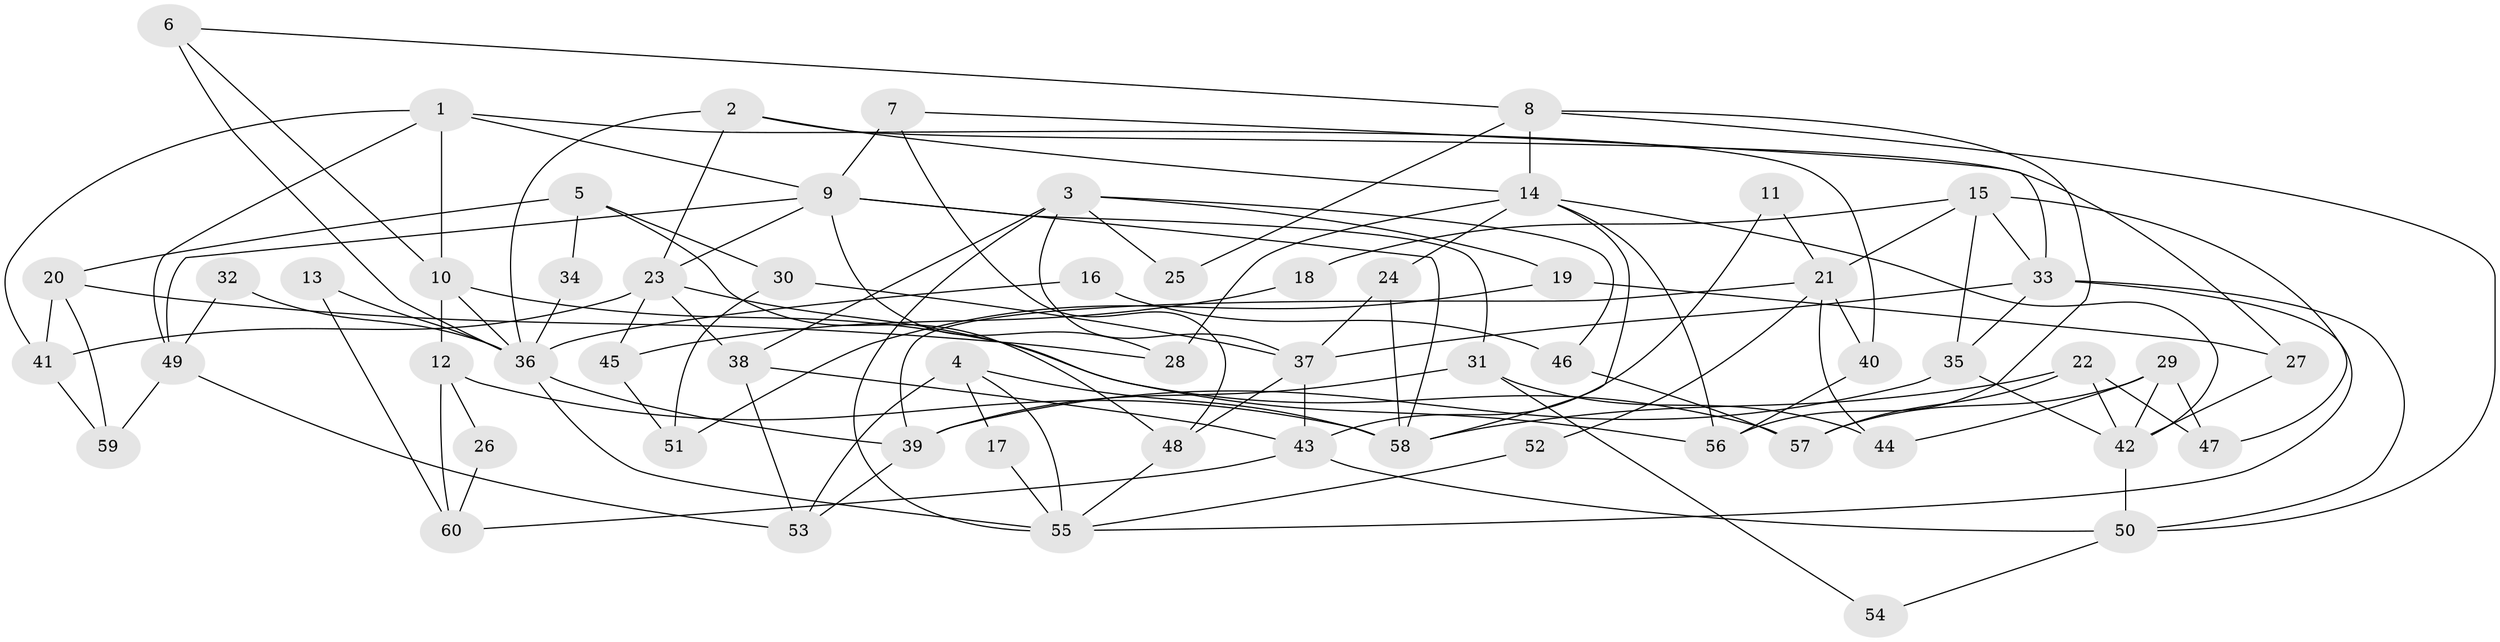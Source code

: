 // coarse degree distribution, {6: 0.1388888888888889, 5: 0.16666666666666666, 7: 0.19444444444444445, 4: 0.19444444444444445, 8: 0.08333333333333333, 2: 0.1388888888888889, 3: 0.08333333333333333}
// Generated by graph-tools (version 1.1) at 2025/52/02/27/25 19:52:02]
// undirected, 60 vertices, 120 edges
graph export_dot {
graph [start="1"]
  node [color=gray90,style=filled];
  1;
  2;
  3;
  4;
  5;
  6;
  7;
  8;
  9;
  10;
  11;
  12;
  13;
  14;
  15;
  16;
  17;
  18;
  19;
  20;
  21;
  22;
  23;
  24;
  25;
  26;
  27;
  28;
  29;
  30;
  31;
  32;
  33;
  34;
  35;
  36;
  37;
  38;
  39;
  40;
  41;
  42;
  43;
  44;
  45;
  46;
  47;
  48;
  49;
  50;
  51;
  52;
  53;
  54;
  55;
  56;
  57;
  58;
  59;
  60;
  1 -- 41;
  1 -- 9;
  1 -- 10;
  1 -- 40;
  1 -- 49;
  2 -- 23;
  2 -- 14;
  2 -- 27;
  2 -- 36;
  3 -- 38;
  3 -- 55;
  3 -- 19;
  3 -- 25;
  3 -- 37;
  3 -- 46;
  4 -- 55;
  4 -- 53;
  4 -- 17;
  4 -- 58;
  5 -- 48;
  5 -- 20;
  5 -- 30;
  5 -- 34;
  6 -- 10;
  6 -- 36;
  6 -- 8;
  7 -- 33;
  7 -- 9;
  7 -- 48;
  8 -- 14;
  8 -- 25;
  8 -- 50;
  8 -- 56;
  9 -- 58;
  9 -- 49;
  9 -- 23;
  9 -- 28;
  9 -- 31;
  10 -- 36;
  10 -- 12;
  10 -- 57;
  11 -- 43;
  11 -- 21;
  12 -- 58;
  12 -- 26;
  12 -- 60;
  13 -- 60;
  13 -- 36;
  14 -- 56;
  14 -- 58;
  14 -- 24;
  14 -- 28;
  14 -- 42;
  15 -- 47;
  15 -- 35;
  15 -- 18;
  15 -- 21;
  15 -- 33;
  16 -- 36;
  16 -- 46;
  17 -- 55;
  18 -- 45;
  19 -- 27;
  19 -- 51;
  20 -- 28;
  20 -- 59;
  20 -- 41;
  21 -- 39;
  21 -- 40;
  21 -- 44;
  21 -- 52;
  22 -- 42;
  22 -- 58;
  22 -- 47;
  22 -- 57;
  23 -- 56;
  23 -- 38;
  23 -- 41;
  23 -- 45;
  24 -- 37;
  24 -- 58;
  26 -- 60;
  27 -- 42;
  29 -- 44;
  29 -- 57;
  29 -- 42;
  29 -- 47;
  30 -- 37;
  30 -- 51;
  31 -- 39;
  31 -- 44;
  31 -- 54;
  32 -- 49;
  32 -- 36;
  33 -- 50;
  33 -- 35;
  33 -- 37;
  33 -- 55;
  34 -- 36;
  35 -- 42;
  35 -- 39;
  36 -- 55;
  36 -- 39;
  37 -- 43;
  37 -- 48;
  38 -- 43;
  38 -- 53;
  39 -- 53;
  40 -- 56;
  41 -- 59;
  42 -- 50;
  43 -- 50;
  43 -- 60;
  45 -- 51;
  46 -- 57;
  48 -- 55;
  49 -- 53;
  49 -- 59;
  50 -- 54;
  52 -- 55;
}
